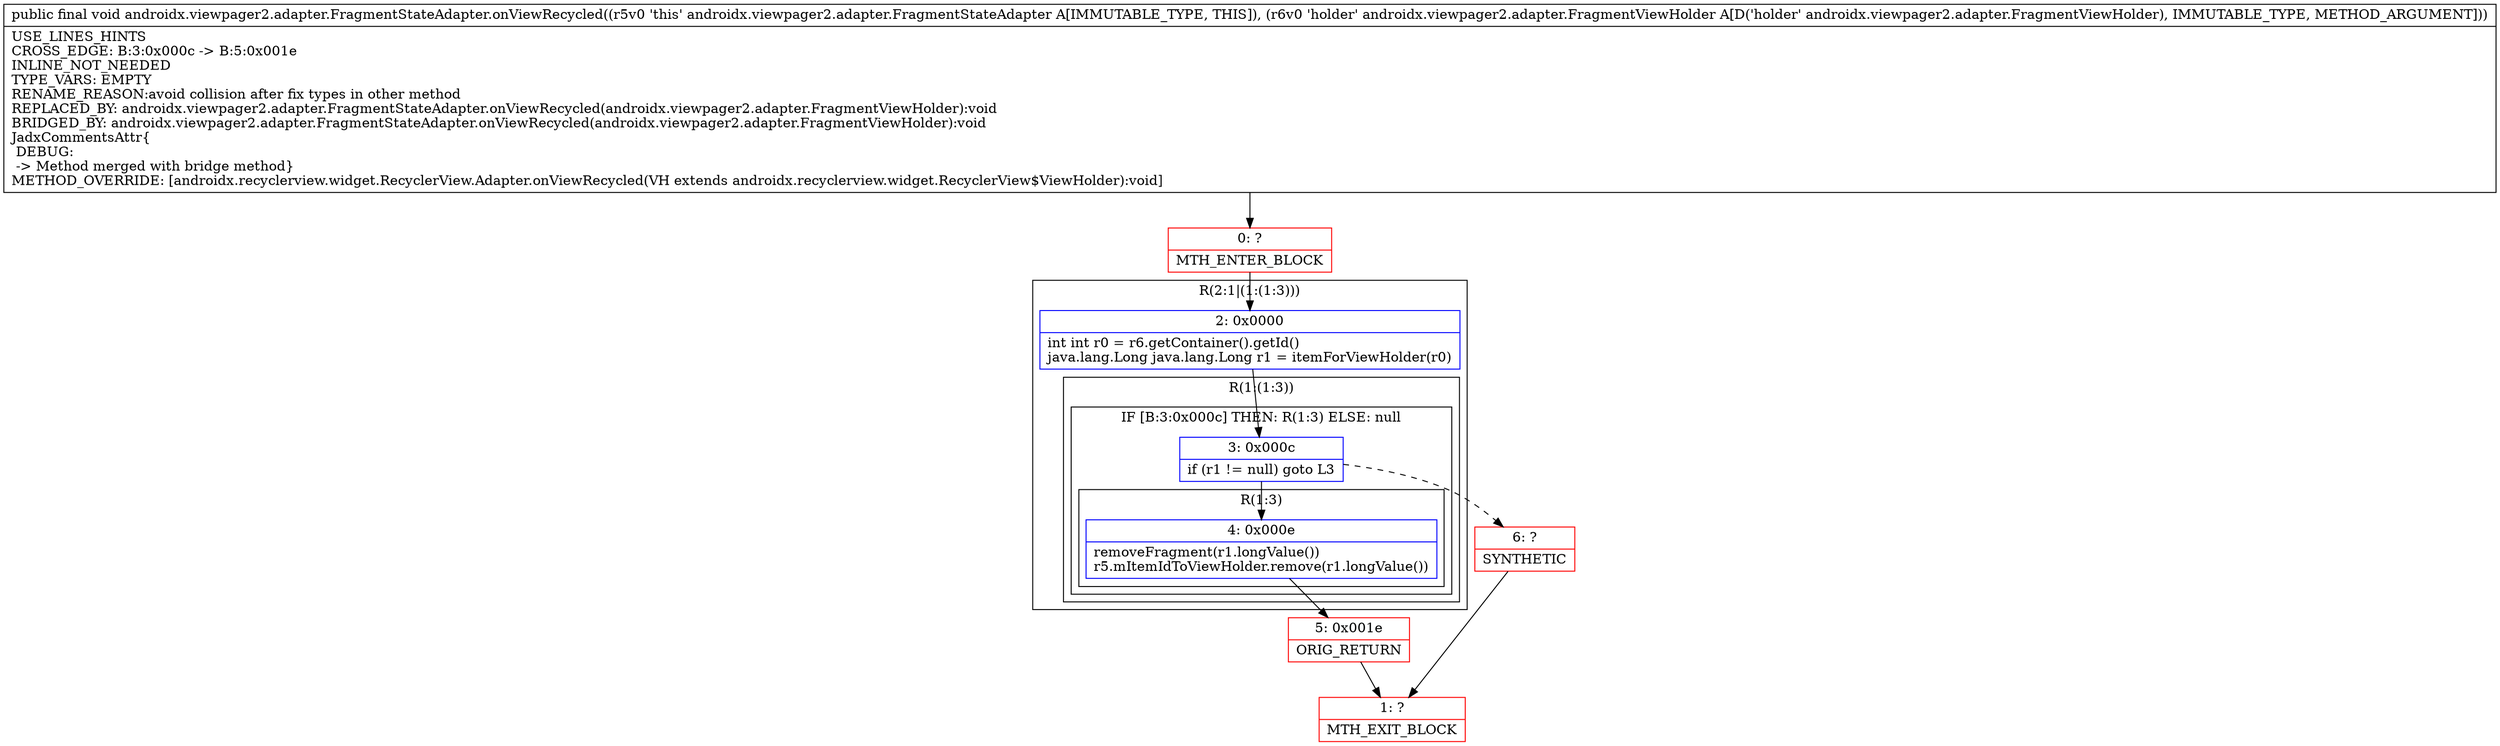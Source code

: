digraph "CFG forandroidx.viewpager2.adapter.FragmentStateAdapter.onViewRecycled(Landroidx\/viewpager2\/adapter\/FragmentViewHolder;)V" {
subgraph cluster_Region_91654064 {
label = "R(2:1|(1:(1:3)))";
node [shape=record,color=blue];
Node_2 [shape=record,label="{2\:\ 0x0000|int int r0 = r6.getContainer().getId()\ljava.lang.Long java.lang.Long r1 = itemForViewHolder(r0)\l}"];
subgraph cluster_Region_1770878353 {
label = "R(1:(1:3))";
node [shape=record,color=blue];
subgraph cluster_IfRegion_1776703976 {
label = "IF [B:3:0x000c] THEN: R(1:3) ELSE: null";
node [shape=record,color=blue];
Node_3 [shape=record,label="{3\:\ 0x000c|if (r1 != null) goto L3\l}"];
subgraph cluster_Region_43629367 {
label = "R(1:3)";
node [shape=record,color=blue];
Node_4 [shape=record,label="{4\:\ 0x000e|removeFragment(r1.longValue())\lr5.mItemIdToViewHolder.remove(r1.longValue())\l}"];
}
}
}
}
Node_0 [shape=record,color=red,label="{0\:\ ?|MTH_ENTER_BLOCK\l}"];
Node_5 [shape=record,color=red,label="{5\:\ 0x001e|ORIG_RETURN\l}"];
Node_1 [shape=record,color=red,label="{1\:\ ?|MTH_EXIT_BLOCK\l}"];
Node_6 [shape=record,color=red,label="{6\:\ ?|SYNTHETIC\l}"];
MethodNode[shape=record,label="{public final void androidx.viewpager2.adapter.FragmentStateAdapter.onViewRecycled((r5v0 'this' androidx.viewpager2.adapter.FragmentStateAdapter A[IMMUTABLE_TYPE, THIS]), (r6v0 'holder' androidx.viewpager2.adapter.FragmentViewHolder A[D('holder' androidx.viewpager2.adapter.FragmentViewHolder), IMMUTABLE_TYPE, METHOD_ARGUMENT]))  | USE_LINES_HINTS\lCROSS_EDGE: B:3:0x000c \-\> B:5:0x001e\lINLINE_NOT_NEEDED\lTYPE_VARS: EMPTY\lRENAME_REASON:avoid collision after fix types in other method\lREPLACED_BY: androidx.viewpager2.adapter.FragmentStateAdapter.onViewRecycled(androidx.viewpager2.adapter.FragmentViewHolder):void\lBRIDGED_BY: androidx.viewpager2.adapter.FragmentStateAdapter.onViewRecycled(androidx.viewpager2.adapter.FragmentViewHolder):void\lJadxCommentsAttr\{\l DEBUG: \l \-\> Method merged with bridge method\}\lMETHOD_OVERRIDE: [androidx.recyclerview.widget.RecyclerView.Adapter.onViewRecycled(VH extends androidx.recyclerview.widget.RecyclerView$ViewHolder):void]\l}"];
MethodNode -> Node_0;Node_2 -> Node_3;
Node_3 -> Node_4;
Node_3 -> Node_6[style=dashed];
Node_4 -> Node_5;
Node_0 -> Node_2;
Node_5 -> Node_1;
Node_6 -> Node_1;
}

